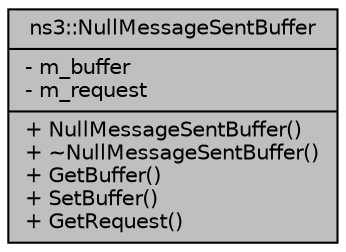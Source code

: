 digraph "ns3::NullMessageSentBuffer"
{
  edge [fontname="Helvetica",fontsize="10",labelfontname="Helvetica",labelfontsize="10"];
  node [fontname="Helvetica",fontsize="10",shape=record];
  Node1 [label="{ns3::NullMessageSentBuffer\n|- m_buffer\l- m_request\l|+ NullMessageSentBuffer()\l+ ~NullMessageSentBuffer()\l+ GetBuffer()\l+ SetBuffer()\l+ GetRequest()\l}",height=0.2,width=0.4,color="black", fillcolor="grey75", style="filled", fontcolor="black"];
}
